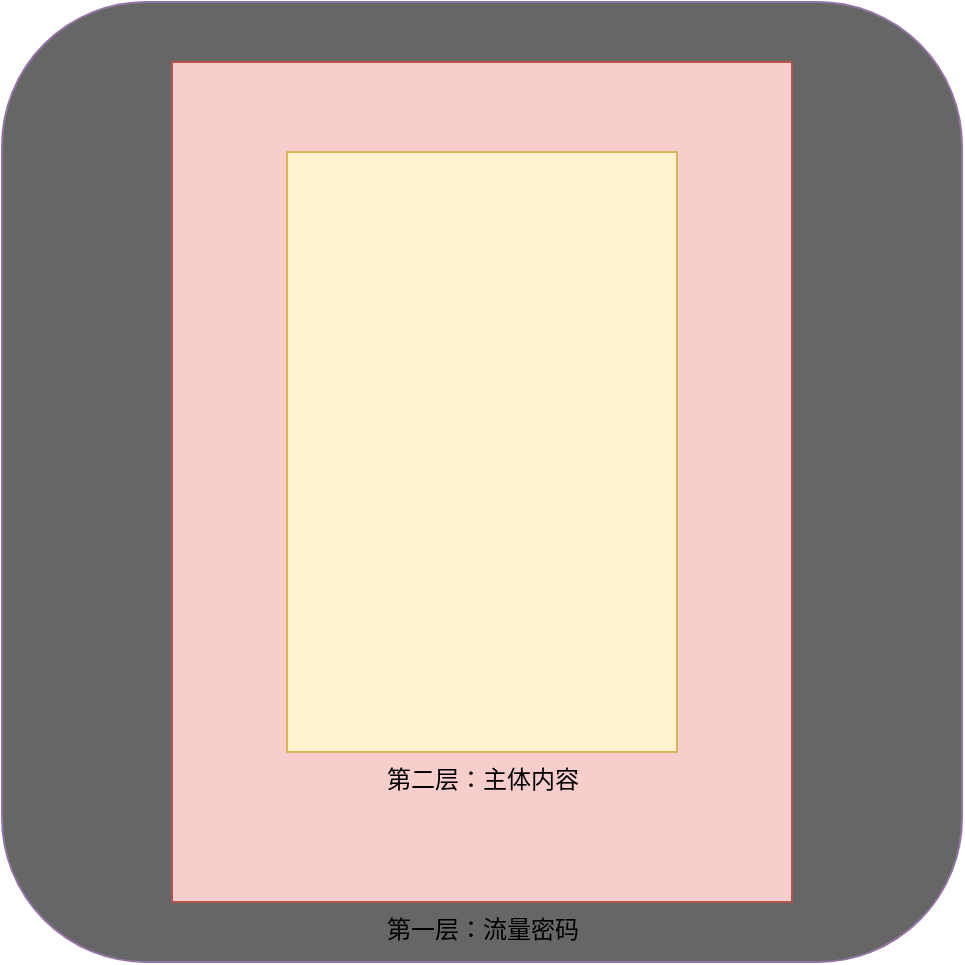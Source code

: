 <mxfile version="26.0.3">
  <diagram name="第 1 页" id="YOObmO9klgEVIgGtJERq">
    <mxGraphModel dx="1050" dy="573" grid="1" gridSize="10" guides="1" tooltips="1" connect="1" arrows="1" fold="1" page="1" pageScale="1" pageWidth="827" pageHeight="1169" background="#ffffff" math="0" shadow="0">
      <root>
        <mxCell id="0" />
        <mxCell id="1" parent="0" />
        <mxCell id="8Xk4WwSsDD4Bp7mtiL_C-1" value="" style="whiteSpace=wrap;html=1;aspect=fixed;fillColor=#666666;rounded=1;glass=0;strokeColor=#9673a6;" vertex="1" parent="1">
          <mxGeometry x="140" y="360" width="480" height="480" as="geometry" />
        </mxCell>
        <mxCell id="8Xk4WwSsDD4Bp7mtiL_C-2" value="第一层：流量密码" style="verticalLabelPosition=bottom;verticalAlign=top;html=1;shape=mxgraph.basic.rect;fillColor2=none;strokeWidth=1;size=20;indent=5;fillColor=#f8cecc;strokeColor=#b85450;" vertex="1" parent="1">
          <mxGeometry x="225" y="390" width="310" height="420" as="geometry" />
        </mxCell>
        <mxCell id="8Xk4WwSsDD4Bp7mtiL_C-4" value="第二层：主体内容" style="verticalLabelPosition=bottom;verticalAlign=top;html=1;shape=mxgraph.basic.rect;fillColor2=none;strokeWidth=1;size=20;indent=5;fillColor=#fff2cc;strokeColor=#d6b656;" vertex="1" parent="1">
          <mxGeometry x="282.5" y="435" width="195" height="300" as="geometry" />
        </mxCell>
      </root>
    </mxGraphModel>
  </diagram>
</mxfile>
